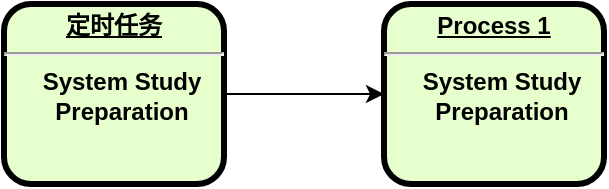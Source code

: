 <mxfile version="20.7.4" type="github">
  <diagram name="Page-1" id="c7558073-3199-34d8-9f00-42111426c3f3">
    <mxGraphModel dx="1221" dy="644" grid="1" gridSize="10" guides="1" tooltips="1" connect="1" arrows="1" fold="1" page="1" pageScale="1" pageWidth="826" pageHeight="1169" background="none" math="0" shadow="0">
      <root>
        <mxCell id="0" />
        <mxCell id="1" parent="0" />
        <mxCell id="H-TligfiRVoKvnowu4Hb-98" value="" style="edgeStyle=orthogonalEdgeStyle;rounded=0;orthogonalLoop=1;jettySize=auto;html=1;" edge="1" parent="1" source="H-TligfiRVoKvnowu4Hb-96" target="H-TligfiRVoKvnowu4Hb-97">
          <mxGeometry relative="1" as="geometry" />
        </mxCell>
        <mxCell id="H-TligfiRVoKvnowu4Hb-96" value="&lt;p style=&quot;margin: 0px; margin-top: 4px; text-align: center; text-decoration: underline;&quot;&gt;定时任务&lt;/p&gt;&lt;hr&gt;&lt;p style=&quot;margin: 0px; margin-left: 8px;&quot;&gt;System Study&lt;/p&gt;&lt;p style=&quot;margin: 0px; margin-left: 8px;&quot;&gt;Preparation&lt;/p&gt;" style="verticalAlign=middle;align=center;overflow=fill;fontSize=12;fontFamily=Helvetica;html=1;rounded=1;fontStyle=1;strokeWidth=3;fillColor=#E6FFCC" vertex="1" parent="1">
          <mxGeometry x="70" y="260" width="110" height="90" as="geometry" />
        </mxCell>
        <mxCell id="H-TligfiRVoKvnowu4Hb-97" value="&lt;p style=&quot;margin: 0px; margin-top: 4px; text-align: center; text-decoration: underline;&quot;&gt;&lt;strong&gt;Process 1&lt;br /&gt;&lt;/strong&gt;&lt;/p&gt;&lt;hr /&gt;&lt;p style=&quot;margin: 0px; margin-left: 8px;&quot;&gt;System Study&lt;/p&gt;&lt;p style=&quot;margin: 0px; margin-left: 8px;&quot;&gt;Preparation&lt;/p&gt;" style="verticalAlign=middle;align=center;overflow=fill;fontSize=12;fontFamily=Helvetica;html=1;rounded=1;fontStyle=1;strokeWidth=3;fillColor=#E6FFCC" vertex="1" parent="1">
          <mxGeometry x="260" y="260" width="110" height="90" as="geometry" />
        </mxCell>
      </root>
    </mxGraphModel>
  </diagram>
</mxfile>
